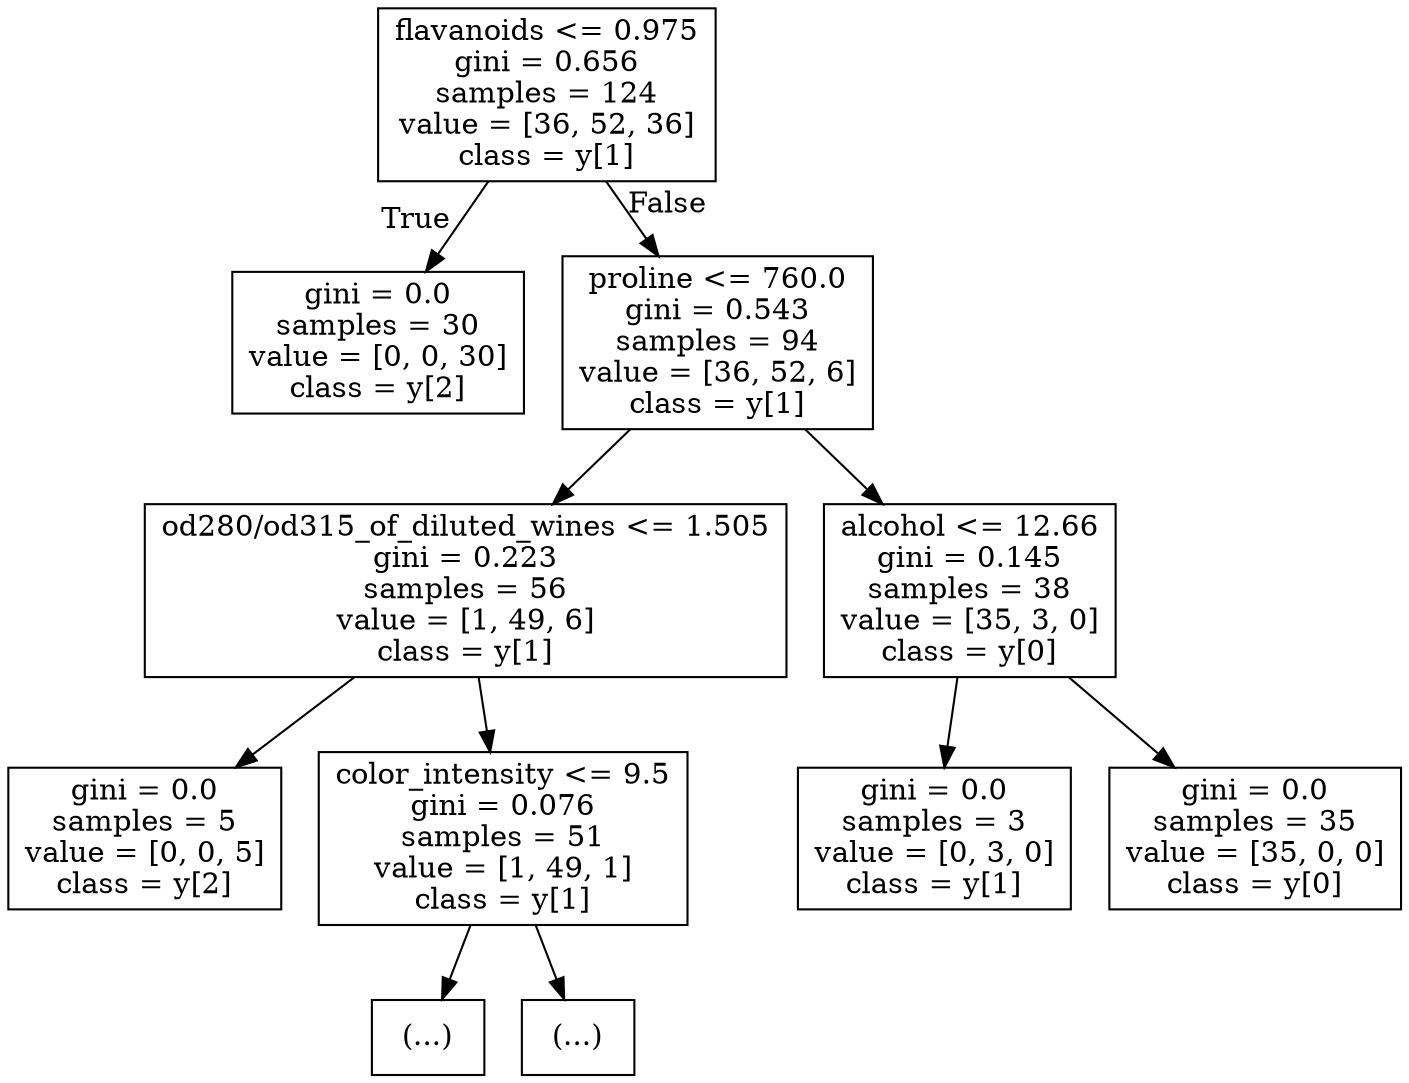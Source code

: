 digraph Tree {
node [shape=box] ;
0 [label="flavanoids <= 0.975\ngini = 0.656\nsamples = 124\nvalue = [36, 52, 36]\nclass = y[1]"] ;
1 [label="gini = 0.0\nsamples = 30\nvalue = [0, 0, 30]\nclass = y[2]"] ;
0 -> 1 [labeldistance=2.5, labelangle=45, headlabel="True"] ;
2 [label="proline <= 760.0\ngini = 0.543\nsamples = 94\nvalue = [36, 52, 6]\nclass = y[1]"] ;
0 -> 2 [labeldistance=2.5, labelangle=-45, headlabel="False"] ;
3 [label="od280/od315_of_diluted_wines <= 1.505\ngini = 0.223\nsamples = 56\nvalue = [1, 49, 6]\nclass = y[1]"] ;
2 -> 3 ;
4 [label="gini = 0.0\nsamples = 5\nvalue = [0, 0, 5]\nclass = y[2]"] ;
3 -> 4 ;
5 [label="color_intensity <= 9.5\ngini = 0.076\nsamples = 51\nvalue = [1, 49, 1]\nclass = y[1]"] ;
3 -> 5 ;
6 [label="(...)"] ;
5 -> 6 ;
11 [label="(...)"] ;
5 -> 11 ;
12 [label="alcohol <= 12.66\ngini = 0.145\nsamples = 38\nvalue = [35, 3, 0]\nclass = y[0]"] ;
2 -> 12 ;
13 [label="gini = 0.0\nsamples = 3\nvalue = [0, 3, 0]\nclass = y[1]"] ;
12 -> 13 ;
14 [label="gini = 0.0\nsamples = 35\nvalue = [35, 0, 0]\nclass = y[0]"] ;
12 -> 14 ;
}